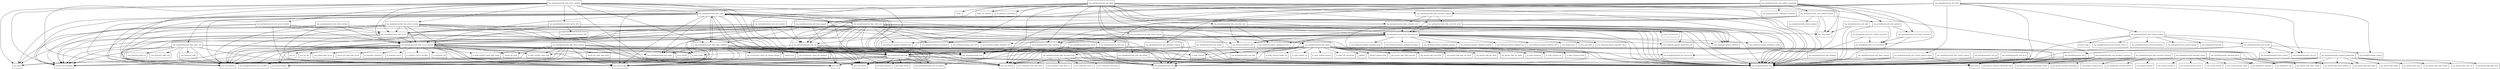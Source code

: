 digraph spring_web_5_0_0_BUILD_SNAPSHOT_package_dependencies {
  node [shape = box, fontsize=10.0];
  org_springframework_http -> java_lang;
  org_springframework_http -> java_lang_invoke;
  org_springframework_http -> java_nio_charset;
  org_springframework_http -> java_time;
  org_springframework_http -> java_time_format;
  org_springframework_http -> java_time_temporal;
  org_springframework_http -> java_util;
  org_springframework_http -> java_util_function;
  org_springframework_http -> java_util_stream;
  org_springframework_http -> org_reactivestreams;
  org_springframework_http -> org_springframework_core_io_buffer;
  org_springframework_http -> org_springframework_core_io_support;
  org_springframework_http -> org_springframework_lang;
  org_springframework_http -> org_springframework_util;
  org_springframework_http -> reactor_core_publisher;
  org_springframework_http_client -> io_netty_bootstrap;
  org_springframework_http_client -> io_netty_buffer;
  org_springframework_http_client -> io_netty_channel;
  org_springframework_http_client -> io_netty_channel_nio;
  org_springframework_http_client -> io_netty_channel_socket;
  org_springframework_http_client -> io_netty_channel_socket_nio;
  org_springframework_http_client -> io_netty_handler_codec_http;
  org_springframework_http_client -> io_netty_handler_ssl;
  org_springframework_http_client -> io_netty_handler_timeout;
  org_springframework_http_client -> io_netty_util_concurrent;
  org_springframework_http_client -> java_lang;
  org_springframework_http_client -> okhttp3;
  org_springframework_http_client -> okhttp3_internal_http;
  org_springframework_http_client -> org_apache_http_client_config;
  org_springframework_http_client -> org_apache_http_client_methods;
  org_springframework_http_client -> org_apache_http_client_protocol;
  org_springframework_http_client -> org_apache_http_concurrent;
  org_springframework_http_client -> org_apache_http_impl_client;
  org_springframework_http_client -> org_apache_http_impl_nio_client;
  org_springframework_http_client -> org_apache_http_nio_client;
  org_springframework_http_client -> org_apache_http_nio_entity;
  org_springframework_http_client -> org_springframework_core_task;
  org_springframework_http_client -> org_springframework_http;
  org_springframework_http_client -> org_springframework_lang;
  org_springframework_http_client -> org_springframework_util;
  org_springframework_http_client -> org_springframework_util_concurrent;
  org_springframework_http_client_reactive -> io_netty_buffer;
  org_springframework_http_client_reactive -> io_netty_channel;
  org_springframework_http_client_reactive -> io_netty_handler_codec_http;
  org_springframework_http_client_reactive -> io_netty_handler_codec_http_cookie;
  org_springframework_http_client_reactive -> java_lang_invoke;
  org_springframework_http_client_reactive -> java_util_function;
  org_springframework_http_client_reactive -> java_util_stream;
  org_springframework_http_client_reactive -> org_reactivestreams;
  org_springframework_http_client_reactive -> org_springframework_core_io_buffer;
  org_springframework_http_client_reactive -> org_springframework_http;
  org_springframework_http_client_reactive -> org_springframework_lang;
  org_springframework_http_client_reactive -> reactor_core_publisher;
  org_springframework_http_client_reactive -> reactor_ipc_netty;
  org_springframework_http_client_reactive -> reactor_ipc_netty_http_client;
  org_springframework_http_client_support -> java_nio_charset;
  org_springframework_http_client_support -> org_springframework_http;
  org_springframework_http_client_support -> org_springframework_http_client;
  org_springframework_http_client_support -> org_springframework_lang;
  org_springframework_http_client_support -> org_springframework_util;
  org_springframework_http_codec -> java_lang_invoke;
  org_springframework_http_codec -> java_nio_charset;
  org_springframework_http_codec -> java_time;
  org_springframework_http_codec -> java_util;
  org_springframework_http_codec -> java_util_function;
  org_springframework_http_codec -> java_util_stream;
  org_springframework_http_codec -> org_reactivestreams;
  org_springframework_http_codec -> org_springframework_core;
  org_springframework_http_codec -> org_springframework_core_codec;
  org_springframework_http_codec -> org_springframework_core_io_buffer;
  org_springframework_http_codec -> org_springframework_core_io_support;
  org_springframework_http_codec -> org_springframework_http;
  org_springframework_http_codec -> org_springframework_http_codec_json;
  org_springframework_http_codec -> org_springframework_http_codec_multipart;
  org_springframework_http_codec -> org_springframework_http_codec_xml;
  org_springframework_http_codec -> org_springframework_http_server_reactive;
  org_springframework_http_codec -> org_springframework_lang;
  org_springframework_http_codec -> org_springframework_util;
  org_springframework_http_codec -> reactor_core_publisher;
  org_springframework_http_codec_json -> com_fasterxml_jackson_annotation;
  org_springframework_http_codec_json -> com_fasterxml_jackson_core;
  org_springframework_http_codec_json -> com_fasterxml_jackson_core_util;
  org_springframework_http_codec_json -> com_fasterxml_jackson_databind;
  org_springframework_http_codec_json -> com_fasterxml_jackson_databind_exc;
  org_springframework_http_codec_json -> com_fasterxml_jackson_databind_type;
  org_springframework_http_codec_json -> io_netty_buffer;
  org_springframework_http_codec_json -> java_lang_invoke;
  org_springframework_http_codec_json -> java_nio_charset;
  org_springframework_http_codec_json -> java_util;
  org_springframework_http_codec_json -> java_util_function;
  org_springframework_http_codec_json -> java_util_stream;
  org_springframework_http_codec_json -> org_reactivestreams;
  org_springframework_http_codec_json -> org_springframework_core;
  org_springframework_http_codec_json -> org_springframework_core_codec;
  org_springframework_http_codec_json -> org_springframework_core_io_buffer;
  org_springframework_http_codec_json -> org_springframework_http_codec;
  org_springframework_http_codec_json -> org_springframework_http_converter_json;
  org_springframework_http_codec_json -> org_springframework_http_server_reactive;
  org_springframework_http_codec_json -> org_springframework_lang;
  org_springframework_http_codec_json -> org_springframework_util;
  org_springframework_http_codec_json -> reactor_core_publisher;
  org_springframework_http_codec_multipart -> java_lang_invoke;
  org_springframework_http_codec_multipart -> java_nio_charset;
  org_springframework_http_codec_multipart -> java_util;
  org_springframework_http_codec_multipart -> java_util_function;
  org_springframework_http_codec_multipart -> java_util_stream;
  org_springframework_http_codec_multipart -> org_reactivestreams;
  org_springframework_http_codec_multipart -> org_springframework_core;
  org_springframework_http_codec_multipart -> org_springframework_core_codec;
  org_springframework_http_codec_multipart -> org_springframework_core_io_buffer;
  org_springframework_http_codec_multipart -> org_springframework_http;
  org_springframework_http_codec_multipart -> org_springframework_http_codec;
  org_springframework_http_codec_multipart -> org_springframework_lang;
  org_springframework_http_codec_multipart -> org_springframework_util;
  org_springframework_http_codec_multipart -> org_synchronoss_cloud_nio_multipart;
  org_springframework_http_codec_multipart -> org_synchronoss_cloud_nio_stream_storage;
  org_springframework_http_codec_multipart -> reactor_core;
  org_springframework_http_codec_multipart -> reactor_core_publisher;
  org_springframework_http_codec_xml -> com_fasterxml_aalto;
  org_springframework_http_codec_xml -> com_fasterxml_aalto_evt;
  org_springframework_http_codec_xml -> com_fasterxml_aalto_stax;
  org_springframework_http_codec_xml -> java_lang_invoke;
  org_springframework_http_codec_xml -> java_nio_charset;
  org_springframework_http_codec_xml -> java_util_function;
  org_springframework_http_codec_xml -> org_reactivestreams;
  org_springframework_http_codec_xml -> org_springframework_core;
  org_springframework_http_codec_xml -> org_springframework_core_codec;
  org_springframework_http_codec_xml -> org_springframework_core_io_buffer;
  org_springframework_http_codec_xml -> org_springframework_lang;
  org_springframework_http_codec_xml -> org_springframework_util;
  org_springframework_http_codec_xml -> reactor_core_publisher;
  org_springframework_http_converter -> java_nio_charset;
  org_springframework_http_converter -> java_util;
  org_springframework_http_converter -> org_springframework_core_io_support;
  org_springframework_http_converter -> org_springframework_http;
  org_springframework_http_converter -> org_springframework_lang;
  org_springframework_http_converter -> org_springframework_util;
  org_springframework_http_converter_cbor -> com_fasterxml_jackson_core;
  org_springframework_http_converter_cbor -> com_fasterxml_jackson_databind;
  org_springframework_http_converter_cbor -> com_fasterxml_jackson_dataformat_cbor;
  org_springframework_http_converter_cbor -> org_springframework_http_converter_json;
  org_springframework_http_converter_cbor -> org_springframework_lang;
  org_springframework_http_converter_feed -> com_rometools_rome_feed;
  org_springframework_http_converter_feed -> com_rometools_rome_feed_atom;
  org_springframework_http_converter_feed -> com_rometools_rome_feed_rss;
  org_springframework_http_converter_feed -> com_rometools_rome_io;
  org_springframework_http_converter_feed -> java_nio_charset;
  org_springframework_http_converter_feed -> org_springframework_lang;
  org_springframework_http_converter_json -> com_fasterxml_jackson_annotation;
  org_springframework_http_converter_json -> com_fasterxml_jackson_core;
  org_springframework_http_converter_json -> com_fasterxml_jackson_core_util;
  org_springframework_http_converter_json -> com_fasterxml_jackson_databind;
  org_springframework_http_converter_json -> com_fasterxml_jackson_databind_cfg;
  org_springframework_http_converter_json -> com_fasterxml_jackson_databind_deser;
  org_springframework_http_converter_json -> com_fasterxml_jackson_databind_exc;
  org_springframework_http_converter_json -> com_fasterxml_jackson_databind_introspect;
  org_springframework_http_converter_json -> com_fasterxml_jackson_databind_jsontype;
  org_springframework_http_converter_json -> com_fasterxml_jackson_databind_module;
  org_springframework_http_converter_json -> com_fasterxml_jackson_databind_ser;
  org_springframework_http_converter_json -> com_fasterxml_jackson_databind_type;
  org_springframework_http_converter_json -> com_fasterxml_jackson_databind_util;
  org_springframework_http_converter_json -> com_fasterxml_jackson_dataformat_cbor;
  org_springframework_http_converter_json -> com_fasterxml_jackson_dataformat_smile;
  org_springframework_http_converter_json -> com_fasterxml_jackson_dataformat_xml;
  org_springframework_http_converter_json -> com_google_gson;
  org_springframework_http_converter_json -> java_nio_charset;
  org_springframework_http_converter_json -> javax_json_bind;
  org_springframework_http_converter_json -> org_springframework_http_converter;
  org_springframework_http_converter_json -> org_springframework_lang;
  org_springframework_http_converter_json -> org_springframework_util;
  org_springframework_http_converter_protobuf -> com_google_protobuf;
  org_springframework_http_converter_protobuf -> com_google_protobuf_util;
  org_springframework_http_converter_protobuf -> com_googlecode_protobuf_format;
  org_springframework_http_converter_protobuf -> java_nio_charset;
  org_springframework_http_converter_protobuf -> org_springframework_lang;
  org_springframework_http_converter_smile -> com_fasterxml_jackson_core;
  org_springframework_http_converter_smile -> com_fasterxml_jackson_databind;
  org_springframework_http_converter_smile -> com_fasterxml_jackson_dataformat_smile;
  org_springframework_http_converter_smile -> org_springframework_http_converter_json;
  org_springframework_http_converter_smile -> org_springframework_lang;
  org_springframework_http_converter_support -> org_springframework_http_converter_json;
  org_springframework_http_converter_support -> org_springframework_http_converter_smile;
  org_springframework_http_converter_support -> org_springframework_http_converter_xml;
  org_springframework_http_converter_support -> org_springframework_lang;
  org_springframework_http_converter_xml -> com_fasterxml_jackson_databind;
  org_springframework_http_converter_xml -> com_fasterxml_jackson_dataformat_xml;
  org_springframework_http_converter_xml -> org_springframework_http_converter;
  org_springframework_http_converter_xml -> org_springframework_http_converter_json;
  org_springframework_http_converter_xml -> org_springframework_lang;
  org_springframework_http_converter_xml -> org_springframework_util;
  org_springframework_http_server -> java_nio_charset;
  org_springframework_http_server -> org_springframework_http;
  org_springframework_http_server -> org_springframework_lang;
  org_springframework_http_server_reactive -> io_netty_buffer;
  org_springframework_http_server_reactive -> io_netty_handler_codec_http;
  org_springframework_http_server_reactive -> io_netty_handler_codec_http_cookie;
  org_springframework_http_server_reactive -> io_undertow_connector;
  org_springframework_http_server_reactive -> io_undertow_server;
  org_springframework_http_server_reactive -> io_undertow_server_handlers;
  org_springframework_http_server_reactive -> io_undertow_util;
  org_springframework_http_server_reactive -> java_io;
  org_springframework_http_server_reactive -> java_lang_invoke;
  org_springframework_http_server_reactive -> java_nio_charset;
  org_springframework_http_server_reactive -> java_nio_file;
  org_springframework_http_server_reactive -> java_time;
  org_springframework_http_server_reactive -> java_util;
  org_springframework_http_server_reactive -> java_util_function;
  org_springframework_http_server_reactive -> java_util_stream;
  org_springframework_http_server_reactive -> javax_servlet;
  org_springframework_http_server_reactive -> org_eclipse_jetty_server;
  org_springframework_http_server_reactive -> org_reactivestreams;
  org_springframework_http_server_reactive -> org_springframework_core_io_buffer;
  org_springframework_http_server_reactive -> org_springframework_http;
  org_springframework_http_server_reactive -> org_springframework_lang;
  org_springframework_http_server_reactive -> reactor_core_publisher;
  org_springframework_http_server_reactive -> reactor_ipc_netty;
  org_springframework_http_server_reactive -> reactor_ipc_netty_http_server;
  org_springframework_remoting_caucho -> com_caucho_hessian;
  org_springframework_remoting_caucho -> com_caucho_hessian_client;
  org_springframework_remoting_caucho -> com_caucho_hessian_io;
  org_springframework_remoting_caucho -> com_caucho_hessian_server;
  org_springframework_remoting_caucho -> org_aopalliance_intercept;
  org_springframework_remoting_caucho -> org_springframework_lang;
  org_springframework_remoting_httpinvoker -> java_lang;
  org_springframework_remoting_httpinvoker -> org_aopalliance_intercept;
  org_springframework_remoting_httpinvoker -> org_apache_http_client_config;
  org_springframework_remoting_httpinvoker -> org_apache_http_client_methods;
  org_springframework_remoting_httpinvoker -> org_apache_http_config;
  org_springframework_remoting_httpinvoker -> org_apache_http_conn;
  org_springframework_remoting_httpinvoker -> org_apache_http_conn_socket;
  org_springframework_remoting_httpinvoker -> org_apache_http_conn_ssl;
  org_springframework_remoting_httpinvoker -> org_apache_http_impl_client;
  org_springframework_remoting_httpinvoker -> org_apache_http_impl_conn;
  org_springframework_remoting_httpinvoker -> org_springframework_lang;
  org_springframework_remoting_jaxws -> org_aopalliance_aop;
  org_springframework_remoting_jaxws -> org_aopalliance_intercept;
  org_springframework_remoting_jaxws -> org_springframework_lang;
  org_springframework_web -> java_lang;
  org_springframework_web -> org_springframework_lang;
  org_springframework_web_accept -> java_lang;
  org_springframework_web_accept -> java_util;
  org_springframework_web_accept -> org_springframework_http;
  org_springframework_web_accept -> org_springframework_lang;
  org_springframework_web_bind -> java_lang_reflect;
  org_springframework_web_bind -> org_springframework_lang;
  org_springframework_web_bind_annotation -> org_springframework_core_annotation;
  org_springframework_web_bind_annotation -> org_springframework_lang;
  org_springframework_web_bind_support -> java_lang;
  org_springframework_web_bind_support -> java_lang_invoke;
  org_springframework_web_bind_support -> java_lang_reflect;
  org_springframework_web_bind_support -> java_util_function;
  org_springframework_web_bind_support -> java_util_stream;
  org_springframework_web_bind_support -> org_springframework_http_codec_multipart;
  org_springframework_web_bind_support -> org_springframework_http_server_reactive;
  org_springframework_web_bind_support -> org_springframework_lang;
  org_springframework_web_bind_support -> org_springframework_web_server;
  org_springframework_web_bind_support -> reactor_core_publisher;
  org_springframework_web_bind_support -> reactor_util_function;
  org_springframework_web_client -> java_lang;
  org_springframework_web_client -> java_nio_charset;
  org_springframework_web_client -> kotlin;
  org_springframework_web_client -> kotlin_jvm_internal;
  org_springframework_web_client -> org_jetbrains_annotations;
  org_springframework_web_client -> org_springframework_core;
  org_springframework_web_client -> org_springframework_core_task;
  org_springframework_web_client -> org_springframework_http;
  org_springframework_web_client -> org_springframework_http_client;
  org_springframework_web_client -> org_springframework_http_client_support;
  org_springframework_web_client -> org_springframework_http_converter;
  org_springframework_web_client -> org_springframework_http_converter_cbor;
  org_springframework_web_client -> org_springframework_http_converter_feed;
  org_springframework_web_client -> org_springframework_http_converter_json;
  org_springframework_web_client -> org_springframework_http_converter_smile;
  org_springframework_web_client -> org_springframework_http_converter_support;
  org_springframework_web_client -> org_springframework_http_converter_xml;
  org_springframework_web_client -> org_springframework_lang;
  org_springframework_web_client -> org_springframework_util_concurrent;
  org_springframework_web_client -> org_springframework_web_util;
  org_springframework_web_client_support -> org_springframework_lang;
  org_springframework_web_context -> org_springframework_beans_factory;
  org_springframework_web_context -> org_springframework_context;
  org_springframework_web_context -> org_springframework_core_env;
  org_springframework_web_context -> org_springframework_lang;
  org_springframework_web_context -> org_springframework_web;
  org_springframework_web_context_annotation -> org_springframework_core_annotation;
  org_springframework_web_context_annotation -> org_springframework_lang;
  org_springframework_web_context_request -> org_springframework_lang;
  org_springframework_web_context_request_async -> java_lang;
  org_springframework_web_context_request_async -> java_lang_invoke;
  org_springframework_web_context_request_async -> org_springframework_lang;
  org_springframework_web_context_support -> groovy_lang;
  org_springframework_web_context_support -> org_springframework_beans_factory_groovy;
  org_springframework_web_context_support -> org_springframework_context_annotation;
  org_springframework_web_context_support -> org_springframework_context_support;
  org_springframework_web_context_support -> org_springframework_core_env;
  org_springframework_web_context_support -> org_springframework_jndi;
  org_springframework_web_context_support -> org_springframework_lang;
  org_springframework_web_context_support -> org_springframework_web_context;
  org_springframework_web_cors -> java_nio_charset;
  org_springframework_web_cors -> org_springframework_http;
  org_springframework_web_cors -> org_springframework_lang;
  org_springframework_web_cors_reactive -> org_springframework_http;
  org_springframework_web_cors_reactive -> org_springframework_http_server_reactive;
  org_springframework_web_cors_reactive -> org_springframework_lang;
  org_springframework_web_cors_reactive -> org_springframework_web_cors;
  org_springframework_web_cors_reactive -> org_springframework_web_server;
  org_springframework_web_cors_reactive -> org_springframework_web_util;
  org_springframework_web_cors_reactive -> org_springframework_web_util_pattern;
  org_springframework_web_cors_reactive -> reactor_core_publisher;
  org_springframework_web_filter -> org_springframework_context;
  org_springframework_web_filter -> org_springframework_core_env;
  org_springframework_web_filter -> org_springframework_http;
  org_springframework_web_filter -> org_springframework_http_converter_support;
  org_springframework_web_filter -> org_springframework_lang;
  org_springframework_web_filter -> org_springframework_web_context_request_async;
  org_springframework_web_filter -> org_springframework_web_context_support;
  org_springframework_web_filter -> org_springframework_web_cors;
  org_springframework_web_filter -> org_springframework_web_util;
  org_springframework_web_filter_reactive -> java_lang_invoke;
  org_springframework_web_filter_reactive -> java_util_function;
  org_springframework_web_filter_reactive -> org_springframework_http_server_reactive;
  org_springframework_web_filter_reactive -> org_springframework_lang;
  org_springframework_web_filter_reactive -> org_springframework_web_server;
  org_springframework_web_filter_reactive -> reactor_core_publisher;
  org_springframework_web_jsf -> org_springframework_lang;
  org_springframework_web_jsf_el -> org_springframework_lang;
  org_springframework_web_method -> org_springframework_core_annotation;
  org_springframework_web_method -> org_springframework_lang;
  org_springframework_web_method -> org_springframework_web_bind_annotation;
  org_springframework_web_method_annotation -> java_lang_invoke;
  org_springframework_web_method_annotation -> java_lang_reflect;
  org_springframework_web_method_annotation -> java_util_function;
  org_springframework_web_method_annotation -> org_springframework_core;
  org_springframework_web_method_annotation -> org_springframework_core_annotation;
  org_springframework_web_method_annotation -> org_springframework_lang;
  org_springframework_web_method_annotation -> org_springframework_validation_annotation;
  org_springframework_web_method_annotation -> org_springframework_web_bind_annotation;
  org_springframework_web_method_annotation -> org_springframework_web_bind_support;
  org_springframework_web_method_annotation -> org_springframework_web_method;
  org_springframework_web_method_annotation -> org_springframework_web_method_support;
  org_springframework_web_method_annotation -> org_springframework_web_multipart_support;
  org_springframework_web_method_annotation -> org_springframework_web_util;
  org_springframework_web_method_support -> java_lang_reflect;
  org_springframework_web_method_support -> org_springframework_core;
  org_springframework_web_method_support -> org_springframework_format_support;
  org_springframework_web_method_support -> org_springframework_lang;
  org_springframework_web_method_support -> org_springframework_web_bind_support;
  org_springframework_web_method_support -> org_springframework_web_method;
  org_springframework_web_method_support -> org_springframework_web_util;
  org_springframework_web_multipart -> org_springframework_lang;
  org_springframework_web_multipart_commons -> org_apache_commons_fileupload;
  org_springframework_web_multipart_commons -> org_apache_commons_fileupload_disk;
  org_springframework_web_multipart_commons -> org_apache_commons_fileupload_servlet;
  org_springframework_web_multipart_commons -> org_springframework_lang;
  org_springframework_web_multipart_commons -> org_springframework_util;
  org_springframework_web_multipart_support -> java_nio_charset;
  org_springframework_web_multipart_support -> org_springframework_core;
  org_springframework_web_multipart_support -> org_springframework_lang;
  org_springframework_web_server -> java_time;
  org_springframework_web_server -> java_util;
  org_springframework_web_server -> java_util_function;
  org_springframework_web_server -> org_springframework_http_server_reactive;
  org_springframework_web_server -> org_springframework_lang;
  org_springframework_web_server -> reactor_core_publisher;
  org_springframework_web_server_adapter -> java_lang_invoke;
  org_springframework_web_server_adapter -> java_time;
  org_springframework_web_server_adapter -> java_time_temporal;
  org_springframework_web_server_adapter -> java_util;
  org_springframework_web_server_adapter -> java_util_function;
  org_springframework_web_server_adapter -> java_util_stream;
  org_springframework_web_server_adapter -> org_springframework_core;
  org_springframework_web_server_adapter -> org_springframework_http;
  org_springframework_web_server_adapter -> org_springframework_http_codec;
  org_springframework_web_server_adapter -> org_springframework_http_codec_multipart;
  org_springframework_web_server_adapter -> org_springframework_http_server_reactive;
  org_springframework_web_server_adapter -> org_springframework_lang;
  org_springframework_web_server_adapter -> org_springframework_web_server;
  org_springframework_web_server_adapter -> org_springframework_web_server_handler;
  org_springframework_web_server_adapter -> org_springframework_web_server_i18n;
  org_springframework_web_server_adapter -> org_springframework_web_server_session;
  org_springframework_web_server_adapter -> reactor_core_publisher;
  org_springframework_web_server_handler -> java_lang_invoke;
  org_springframework_web_server_handler -> java_util_function;
  org_springframework_web_server_handler -> org_springframework_http_server_reactive;
  org_springframework_web_server_handler -> org_springframework_lang;
  org_springframework_web_server_handler -> org_springframework_web_server;
  org_springframework_web_server_handler -> reactor_core_publisher;
  org_springframework_web_server_i18n -> org_springframework_context_i18n;
  org_springframework_web_server_i18n -> org_springframework_http_server_reactive;
  org_springframework_web_server_i18n -> org_springframework_lang;
  org_springframework_web_server_i18n -> org_springframework_web_server;
  org_springframework_web_server_session -> java_lang_invoke;
  org_springframework_web_server_session -> java_time;
  org_springframework_web_server_session -> java_time_temporal;
  org_springframework_web_server_session -> java_util;
  org_springframework_web_server_session -> java_util_function;
  org_springframework_web_server_session -> java_util_stream;
  org_springframework_web_server_session -> org_reactivestreams;
  org_springframework_web_server_session -> org_springframework_http;
  org_springframework_web_server_session -> org_springframework_http_server_reactive;
  org_springframework_web_server_session -> org_springframework_lang;
  org_springframework_web_server_session -> org_springframework_web_server;
  org_springframework_web_server_session -> reactor_core_publisher;
  org_springframework_web_util -> java_lang_invoke;
  org_springframework_web_util -> java_nio_charset;
  org_springframework_web_util -> java_util_function;
  org_springframework_web_util -> java_util_stream;
  org_springframework_web_util -> javax_servlet;
  org_springframework_web_util -> org_springframework_http;
  org_springframework_web_util -> org_springframework_lang;
  org_springframework_web_util -> org_springframework_util;
  org_springframework_web_util_pattern -> java_nio_charset;
  org_springframework_web_util_pattern -> org_springframework_lang;
}
